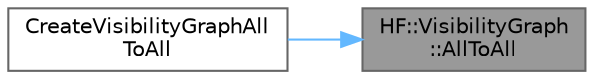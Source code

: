 digraph "HF::VisibilityGraph::AllToAll"
{
 // LATEX_PDF_SIZE
  bgcolor="transparent";
  edge [fontname=Helvetica,fontsize=10,labelfontname=Helvetica,labelfontsize=10];
  node [fontname=Helvetica,fontsize=10,shape=box,height=0.2,width=0.4];
  rankdir="RL";
  Node1 [label="HF::VisibilityGraph\l::AllToAll",height=0.2,width=0.4,color="gray40", fillcolor="grey60", style="filled", fontcolor="black",tooltip="Generate a Visibility Graph between every node in a set of nodes in parallel."];
  Node1 -> Node2 [dir="back",color="steelblue1",style="solid"];
  Node2 [label="CreateVisibilityGraphAll\lToAll",height=0.2,width=0.4,color="grey40", fillcolor="white", style="filled",URL="$a00460.html#ga0255e6c4811298e61110adc64c0f8acd",tooltip="Create a new directed visibility graph between all nodes in parameter nodes."];
}
